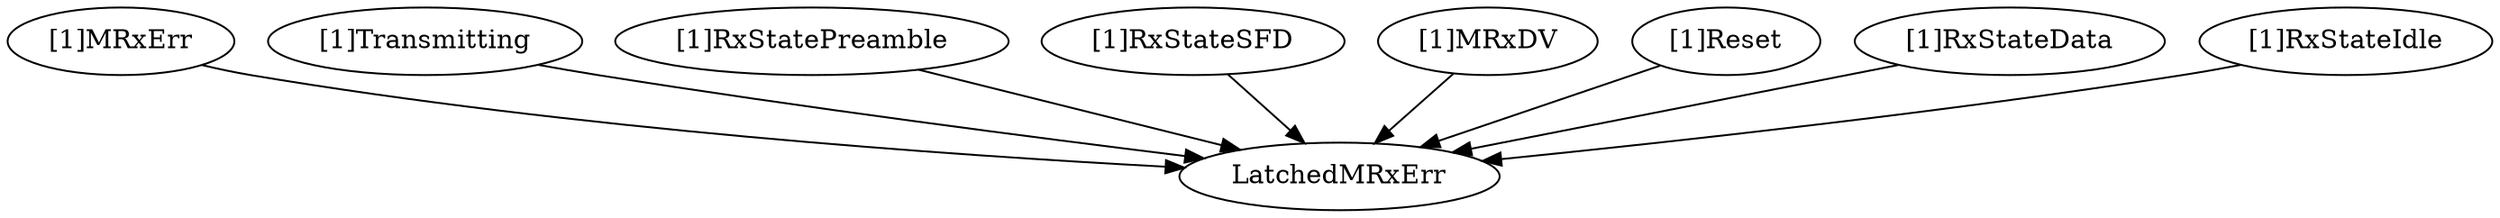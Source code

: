 strict digraph "" {
	LatchedMRxErr	 [complexity=0,
		importance=0.0448637191609,
		rank=0.0];
	"[1]MRxErr"	 [complexity=7,
		importance=0.103687656974,
		rank=0.0148125224248];
	"[1]MRxErr" -> LatchedMRxErr;
	"[1]Transmitting"	 [complexity=7,
		importance=0.103687656974,
		rank=0.0148125224248];
	"[1]Transmitting" -> LatchedMRxErr;
	"[1]RxStatePreamble"	 [complexity=7,
		importance=0.103687656974,
		rank=0.0148125224248];
	"[1]RxStatePreamble" -> LatchedMRxErr;
	"[1]RxStateSFD"	 [complexity=7,
		importance=0.103687656974,
		rank=0.0148125224248];
	"[1]RxStateSFD" -> LatchedMRxErr;
	"[1]MRxDV"	 [complexity=7,
		importance=0.103687656974,
		rank=0.0148125224248];
	"[1]MRxDV" -> LatchedMRxErr;
	"[1]Reset"	 [complexity=1,
		importance=0.148551376135,
		rank=0.148551376135];
	"[1]Reset" -> LatchedMRxErr;
	"[1]RxStateData"	 [complexity=7,
		importance=0.103687656974,
		rank=0.0148125224248];
	"[1]RxStateData" -> LatchedMRxErr;
	"[1]RxStateIdle"	 [complexity=7,
		importance=0.103687656974,
		rank=0.0148125224248];
	"[1]RxStateIdle" -> LatchedMRxErr;
}

